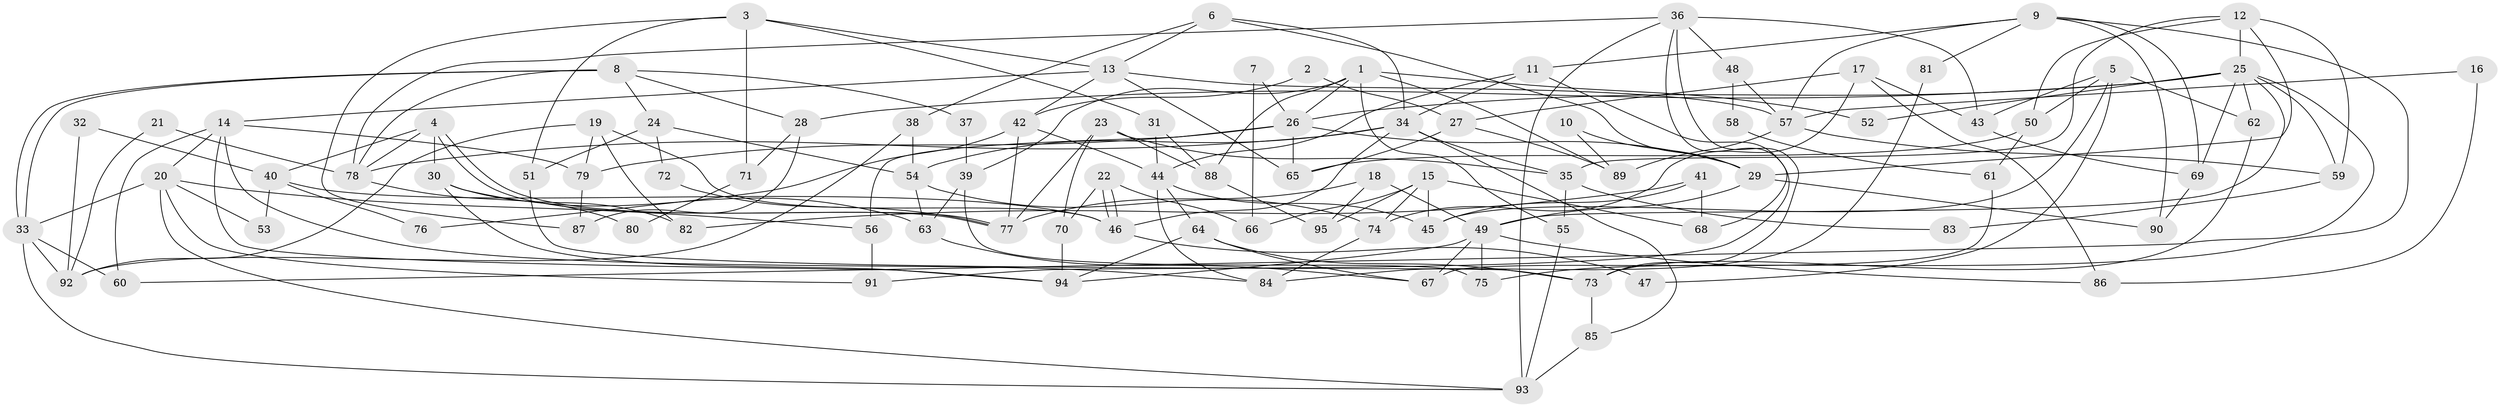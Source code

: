 // coarse degree distribution, {11: 0.09375, 8: 0.15625, 5: 0.09375, 9: 0.03125, 10: 0.09375, 6: 0.15625, 4: 0.09375, 7: 0.09375, 12: 0.03125, 2: 0.09375, 3: 0.0625}
// Generated by graph-tools (version 1.1) at 2025/51/03/04/25 22:51:21]
// undirected, 95 vertices, 190 edges
graph export_dot {
  node [color=gray90,style=filled];
  1;
  2;
  3;
  4;
  5;
  6;
  7;
  8;
  9;
  10;
  11;
  12;
  13;
  14;
  15;
  16;
  17;
  18;
  19;
  20;
  21;
  22;
  23;
  24;
  25;
  26;
  27;
  28;
  29;
  30;
  31;
  32;
  33;
  34;
  35;
  36;
  37;
  38;
  39;
  40;
  41;
  42;
  43;
  44;
  45;
  46;
  47;
  48;
  49;
  50;
  51;
  52;
  53;
  54;
  55;
  56;
  57;
  58;
  59;
  60;
  61;
  62;
  63;
  64;
  65;
  66;
  67;
  68;
  69;
  70;
  71;
  72;
  73;
  74;
  75;
  76;
  77;
  78;
  79;
  80;
  81;
  82;
  83;
  84;
  85;
  86;
  87;
  88;
  89;
  90;
  91;
  92;
  93;
  94;
  95;
  1 -- 26;
  1 -- 39;
  1 -- 52;
  1 -- 55;
  1 -- 88;
  1 -- 89;
  2 -- 42;
  2 -- 27;
  3 -- 87;
  3 -- 13;
  3 -- 31;
  3 -- 51;
  3 -- 71;
  4 -- 78;
  4 -- 77;
  4 -- 77;
  4 -- 30;
  4 -- 40;
  5 -- 62;
  5 -- 43;
  5 -- 45;
  5 -- 47;
  5 -- 50;
  6 -- 29;
  6 -- 13;
  6 -- 34;
  6 -- 38;
  7 -- 66;
  7 -- 26;
  8 -- 33;
  8 -- 33;
  8 -- 24;
  8 -- 28;
  8 -- 37;
  8 -- 78;
  9 -- 11;
  9 -- 90;
  9 -- 57;
  9 -- 69;
  9 -- 75;
  9 -- 81;
  10 -- 29;
  10 -- 89;
  11 -- 34;
  11 -- 91;
  11 -- 44;
  12 -- 25;
  12 -- 29;
  12 -- 35;
  12 -- 50;
  12 -- 59;
  13 -- 65;
  13 -- 57;
  13 -- 14;
  13 -- 42;
  14 -- 79;
  14 -- 20;
  14 -- 60;
  14 -- 84;
  14 -- 94;
  15 -- 45;
  15 -- 74;
  15 -- 66;
  15 -- 68;
  15 -- 95;
  16 -- 57;
  16 -- 86;
  17 -- 43;
  17 -- 74;
  17 -- 27;
  17 -- 86;
  18 -- 95;
  18 -- 77;
  18 -- 49;
  19 -- 82;
  19 -- 46;
  19 -- 79;
  19 -- 92;
  20 -- 93;
  20 -- 33;
  20 -- 53;
  20 -- 56;
  20 -- 91;
  21 -- 78;
  21 -- 92;
  22 -- 46;
  22 -- 46;
  22 -- 70;
  22 -- 66;
  23 -- 88;
  23 -- 35;
  23 -- 70;
  23 -- 77;
  24 -- 51;
  24 -- 54;
  24 -- 72;
  25 -- 49;
  25 -- 60;
  25 -- 26;
  25 -- 28;
  25 -- 52;
  25 -- 59;
  25 -- 62;
  25 -- 69;
  26 -- 65;
  26 -- 29;
  26 -- 56;
  26 -- 79;
  27 -- 89;
  27 -- 65;
  28 -- 71;
  28 -- 87;
  29 -- 49;
  29 -- 90;
  30 -- 94;
  30 -- 63;
  30 -- 82;
  31 -- 44;
  31 -- 88;
  32 -- 40;
  32 -- 92;
  33 -- 60;
  33 -- 92;
  33 -- 93;
  34 -- 35;
  34 -- 46;
  34 -- 54;
  34 -- 78;
  34 -- 85;
  35 -- 55;
  35 -- 83;
  36 -- 73;
  36 -- 78;
  36 -- 43;
  36 -- 48;
  36 -- 68;
  36 -- 93;
  37 -- 39;
  38 -- 92;
  38 -- 54;
  39 -- 75;
  39 -- 63;
  40 -- 46;
  40 -- 53;
  40 -- 76;
  41 -- 68;
  41 -- 45;
  41 -- 82;
  42 -- 77;
  42 -- 44;
  42 -- 76;
  43 -- 69;
  44 -- 45;
  44 -- 64;
  44 -- 84;
  46 -- 47;
  48 -- 57;
  48 -- 58;
  49 -- 94;
  49 -- 67;
  49 -- 75;
  49 -- 86;
  50 -- 61;
  50 -- 65;
  51 -- 73;
  54 -- 63;
  54 -- 74;
  55 -- 93;
  56 -- 91;
  57 -- 59;
  57 -- 89;
  58 -- 61;
  59 -- 83;
  61 -- 67;
  62 -- 73;
  63 -- 67;
  64 -- 67;
  64 -- 73;
  64 -- 94;
  69 -- 90;
  70 -- 94;
  71 -- 80;
  72 -- 77;
  73 -- 85;
  74 -- 84;
  78 -- 80;
  79 -- 87;
  81 -- 84;
  85 -- 93;
  88 -- 95;
}
